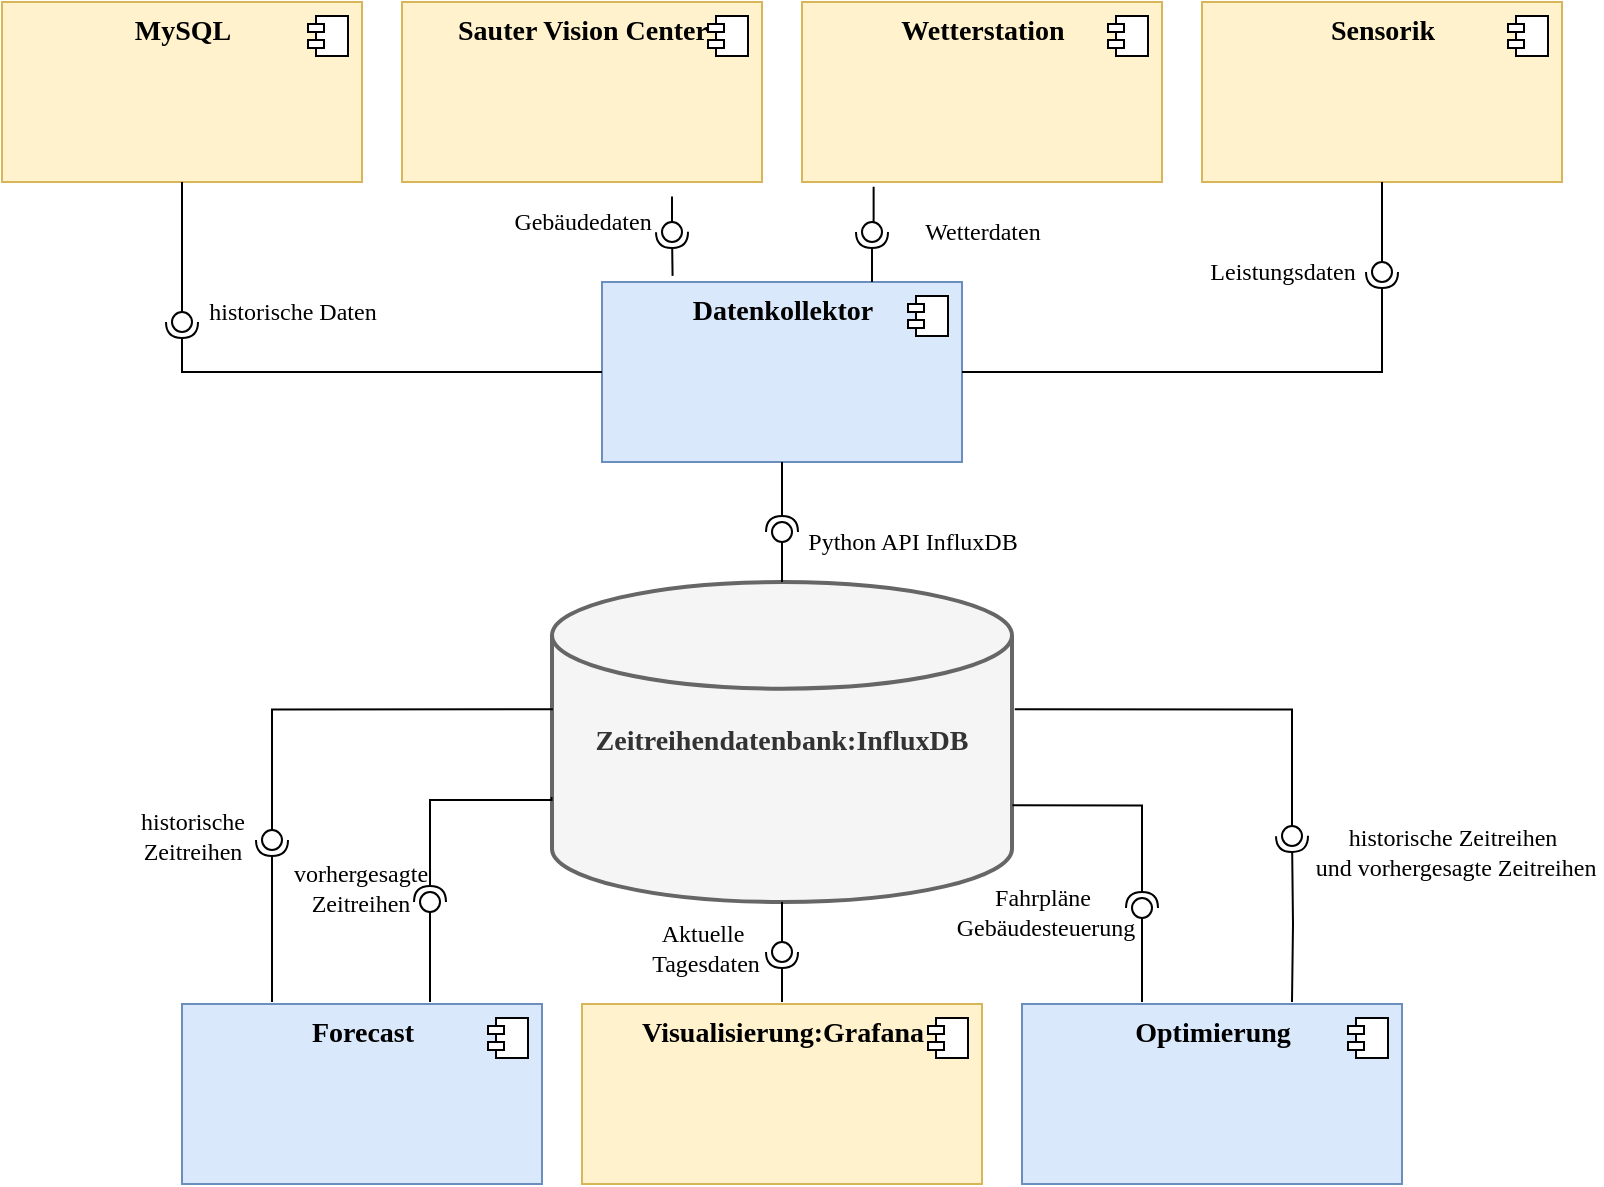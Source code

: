 <mxfile scale="10" border="0">
    <diagram id="aiyQXDXq4j1pHD2lKYrD" name="Page-1">
        <mxGraphModel dx="1804" dy="519" grid="1" gridSize="10" guides="1" tooltips="1" connect="1" arrows="1" fold="1" page="1" pageScale="1" pageWidth="850" pageHeight="1100" math="0" shadow="0">
            <root>
                <mxCell id="0"/>
                <mxCell id="1" parent="0"/>
                <mxCell id="2" value="Visualisierung:Grafana" style="html=1;dropTarget=0;fontFamily=Garamond;fontSize=14;fontStyle=1;verticalAlign=top;fillColor=#fff2cc;strokeColor=#d6b656;" parent="1" vertex="1">
                    <mxGeometry x="240" y="571" width="200" height="90" as="geometry"/>
                </mxCell>
                <mxCell id="3" value="" style="shape=module;jettyWidth=8;jettyHeight=4;fontFamily=Garamond;fontSize=14;fontStyle=1;verticalAlign=top;" parent="2" vertex="1">
                    <mxGeometry x="1" width="20" height="20" relative="1" as="geometry">
                        <mxPoint x="-27" y="7" as="offset"/>
                    </mxGeometry>
                </mxCell>
                <mxCell id="4" value="Forecast" style="html=1;dropTarget=0;fontFamily=Garamond;fontSize=14;fontStyle=1;verticalAlign=top;fillColor=#dae8fc;strokeColor=#6c8ebf;" parent="1" vertex="1">
                    <mxGeometry x="40" y="571" width="180" height="90" as="geometry"/>
                </mxCell>
                <mxCell id="5" value="" style="shape=module;jettyWidth=8;jettyHeight=4;fontFamily=Garamond;fontSize=14;fontStyle=1;verticalAlign=top;" parent="4" vertex="1">
                    <mxGeometry x="1" width="20" height="20" relative="1" as="geometry">
                        <mxPoint x="-27" y="7" as="offset"/>
                    </mxGeometry>
                </mxCell>
                <mxCell id="7" value="Zeitreihendatenbank:InfluxDB" style="strokeWidth=2;html=1;shape=mxgraph.flowchart.database;whiteSpace=wrap;fontFamily=Garamond;fontSize=14;fontStyle=1;verticalAlign=middle;fillColor=#f5f5f5;fontColor=#333333;strokeColor=#666666;" parent="1" vertex="1">
                    <mxGeometry x="225" y="360" width="230" height="160" as="geometry"/>
                </mxCell>
                <mxCell id="8" value="Optimierung" style="html=1;dropTarget=0;fontFamily=Garamond;fontSize=14;fontStyle=1;verticalAlign=top;fillColor=#dae8fc;strokeColor=#6c8ebf;" parent="1" vertex="1">
                    <mxGeometry x="460" y="571" width="190" height="90" as="geometry"/>
                </mxCell>
                <mxCell id="9" value="" style="shape=module;jettyWidth=8;jettyHeight=4;fontFamily=Garamond;fontSize=14;fontStyle=1;verticalAlign=top;" parent="8" vertex="1">
                    <mxGeometry x="1" width="20" height="20" relative="1" as="geometry">
                        <mxPoint x="-27" y="7" as="offset"/>
                    </mxGeometry>
                </mxCell>
                <mxCell id="10" value="Datenkollektor" style="html=1;dropTarget=0;fontFamily=Garamond;fontSize=14;fontStyle=1;verticalAlign=top;fillColor=#dae8fc;strokeColor=#6c8ebf;" parent="1" vertex="1">
                    <mxGeometry x="250" y="210" width="180" height="90" as="geometry"/>
                </mxCell>
                <mxCell id="11" value="" style="shape=module;jettyWidth=8;jettyHeight=4;fontFamily=Garamond;fontSize=14;fontStyle=1;verticalAlign=top;" parent="10" vertex="1">
                    <mxGeometry x="1" width="20" height="20" relative="1" as="geometry">
                        <mxPoint x="-27" y="7" as="offset"/>
                    </mxGeometry>
                </mxCell>
                <mxCell id="12" value="MySQL" style="html=1;dropTarget=0;fontFamily=Garamond;fontSize=14;fontStyle=1;verticalAlign=top;fillColor=#fff2cc;strokeColor=#d6b656;" parent="1" vertex="1">
                    <mxGeometry x="-50" y="70" width="180" height="90" as="geometry"/>
                </mxCell>
                <mxCell id="13" value="" style="shape=module;jettyWidth=8;jettyHeight=4;fontFamily=Garamond;fontSize=14;fontStyle=1;verticalAlign=top;" parent="12" vertex="1">
                    <mxGeometry x="1" width="20" height="20" relative="1" as="geometry">
                        <mxPoint x="-27" y="7" as="offset"/>
                    </mxGeometry>
                </mxCell>
                <mxCell id="14" value="Sauter Vision Center" style="html=1;dropTarget=0;fontFamily=Garamond;fontSize=14;fontStyle=1;verticalAlign=top;fillColor=#fff2cc;strokeColor=#d6b656;" parent="1" vertex="1">
                    <mxGeometry x="150" y="70" width="180" height="90" as="geometry"/>
                </mxCell>
                <mxCell id="15" value="" style="shape=module;jettyWidth=8;jettyHeight=4;fontFamily=Garamond;fontSize=14;fontStyle=1;verticalAlign=top;" parent="14" vertex="1">
                    <mxGeometry x="1" width="20" height="20" relative="1" as="geometry">
                        <mxPoint x="-27" y="7" as="offset"/>
                    </mxGeometry>
                </mxCell>
                <mxCell id="16" value="Wetterstation" style="html=1;dropTarget=0;fontFamily=Garamond;fontSize=14;fontStyle=1;verticalAlign=top;fillColor=#fff2cc;strokeColor=#d6b656;" parent="1" vertex="1">
                    <mxGeometry x="350" y="70" width="180" height="90" as="geometry"/>
                </mxCell>
                <mxCell id="17" value="" style="shape=module;jettyWidth=8;jettyHeight=4;fontFamily=Garamond;fontSize=14;fontStyle=1;verticalAlign=top;" parent="16" vertex="1">
                    <mxGeometry x="1" width="20" height="20" relative="1" as="geometry">
                        <mxPoint x="-27" y="7" as="offset"/>
                    </mxGeometry>
                </mxCell>
                <mxCell id="18" value="Sensorik" style="html=1;dropTarget=0;fontFamily=Garamond;fontSize=14;fontStyle=1;verticalAlign=top;fillColor=#fff2cc;strokeColor=#d6b656;" parent="1" vertex="1">
                    <mxGeometry x="550" y="70" width="180" height="90" as="geometry"/>
                </mxCell>
                <mxCell id="19" value="" style="shape=module;jettyWidth=8;jettyHeight=4;fontFamily=Garamond;fontSize=14;fontStyle=1;verticalAlign=top;" parent="18" vertex="1">
                    <mxGeometry x="1" width="20" height="20" relative="1" as="geometry">
                        <mxPoint x="-27" y="7" as="offset"/>
                    </mxGeometry>
                </mxCell>
                <mxCell id="29" value="" style="rounded=0;orthogonalLoop=1;jettySize=auto;html=1;endArrow=none;endFill=0;sketch=0;sourcePerimeterSpacing=0;targetPerimeterSpacing=0;edgeStyle=orthogonalEdgeStyle;fontFamily=Garamond;" edge="1" target="31" parent="1">
                    <mxGeometry relative="1" as="geometry">
                        <mxPoint x="640" y="160" as="sourcePoint"/>
                        <Array as="points">
                            <mxPoint x="640" y="160"/>
                            <mxPoint x="640" y="180"/>
                            <mxPoint x="705" y="180"/>
                        </Array>
                    </mxGeometry>
                </mxCell>
                <mxCell id="30" value="" style="rounded=0;orthogonalLoop=1;jettySize=auto;html=1;endArrow=halfCircle;endFill=0;entryX=0.5;entryY=0.5;endSize=6;strokeWidth=1;sketch=0;exitX=1;exitY=0.5;exitDx=0;exitDy=0;edgeStyle=orthogonalEdgeStyle;fontFamily=Garamond;" edge="1" target="31" parent="1" source="10">
                    <mxGeometry relative="1" as="geometry">
                        <mxPoint x="580" y="235" as="sourcePoint"/>
                        <Array as="points">
                            <mxPoint x="640" y="255"/>
                        </Array>
                    </mxGeometry>
                </mxCell>
                <mxCell id="31" value="" style="ellipse;whiteSpace=wrap;html=1;align=center;aspect=fixed;resizable=0;points=[];outlineConnect=0;sketch=0;fontFamily=Garamond;" vertex="1" parent="1">
                    <mxGeometry x="635" y="200" width="10" height="10" as="geometry"/>
                </mxCell>
                <mxCell id="33" value="" style="rounded=0;orthogonalLoop=1;jettySize=auto;html=1;endArrow=none;endFill=0;sketch=0;sourcePerimeterSpacing=0;targetPerimeterSpacing=0;exitX=0.199;exitY=1.026;exitDx=0;exitDy=0;edgeStyle=orthogonalEdgeStyle;fontFamily=Garamond;exitPerimeter=0;" edge="1" target="35" parent="1" source="16">
                    <mxGeometry relative="1" as="geometry">
                        <mxPoint x="515" y="215" as="sourcePoint"/>
                        <Array as="points"/>
                    </mxGeometry>
                </mxCell>
                <mxCell id="34" value="" style="rounded=0;orthogonalLoop=1;jettySize=auto;html=1;endArrow=halfCircle;endFill=0;entryX=0.5;entryY=0.5;endSize=6;strokeWidth=1;sketch=0;edgeStyle=orthogonalEdgeStyle;fontFamily=Garamond;exitX=0.75;exitY=0;exitDx=0;exitDy=0;" edge="1" target="35" parent="1" source="10">
                    <mxGeometry relative="1" as="geometry">
                        <mxPoint x="385" y="207" as="sourcePoint"/>
                        <Array as="points"/>
                    </mxGeometry>
                </mxCell>
                <mxCell id="35" value="" style="ellipse;whiteSpace=wrap;html=1;align=center;aspect=fixed;resizable=0;points=[];outlineConnect=0;sketch=0;fontFamily=Garamond;" vertex="1" parent="1">
                    <mxGeometry x="380" y="180" width="10" height="10" as="geometry"/>
                </mxCell>
                <mxCell id="36" value="" style="rounded=0;orthogonalLoop=1;jettySize=auto;html=1;endArrow=none;endFill=0;sketch=0;sourcePerimeterSpacing=0;targetPerimeterSpacing=0;exitX=0.75;exitY=1.08;exitDx=0;exitDy=0;fontFamily=Garamond;exitPerimeter=0;" edge="1" target="38" parent="1" source="14">
                    <mxGeometry relative="1" as="geometry">
                        <mxPoint x="390" y="215" as="sourcePoint"/>
                    </mxGeometry>
                </mxCell>
                <mxCell id="37" value="" style="rounded=0;orthogonalLoop=1;jettySize=auto;html=1;endArrow=halfCircle;endFill=0;entryX=0.5;entryY=0.5;endSize=6;strokeWidth=1;sketch=0;exitX=0.196;exitY=-0.034;exitDx=0;exitDy=0;fontFamily=Garamond;exitPerimeter=0;" edge="1" target="38" parent="1" source="10">
                    <mxGeometry relative="1" as="geometry">
                        <mxPoint x="430" y="215" as="sourcePoint"/>
                    </mxGeometry>
                </mxCell>
                <mxCell id="38" value="" style="ellipse;whiteSpace=wrap;html=1;align=center;aspect=fixed;resizable=0;points=[];outlineConnect=0;sketch=0;fontFamily=Garamond;" vertex="1" parent="1">
                    <mxGeometry x="280" y="180" width="10" height="10" as="geometry"/>
                </mxCell>
                <mxCell id="40" value="" style="rounded=0;orthogonalLoop=1;jettySize=auto;html=1;endArrow=none;endFill=0;sketch=0;sourcePerimeterSpacing=0;targetPerimeterSpacing=0;exitX=0.5;exitY=1;exitDx=0;exitDy=0;edgeStyle=orthogonalEdgeStyle;fontFamily=Garamond;" edge="1" target="42" parent="1" source="12">
                    <mxGeometry relative="1" as="geometry">
                        <mxPoint x="144" y="188" as="sourcePoint"/>
                        <Array as="points">
                            <mxPoint x="40" y="190"/>
                            <mxPoint x="40" y="190"/>
                        </Array>
                    </mxGeometry>
                </mxCell>
                <mxCell id="41" value="" style="rounded=0;orthogonalLoop=1;jettySize=auto;html=1;endArrow=halfCircle;endFill=0;entryX=0.5;entryY=0.5;endSize=6;strokeWidth=1;sketch=0;exitX=0;exitY=0.5;exitDx=0;exitDy=0;edgeStyle=orthogonalEdgeStyle;fontFamily=Garamond;" edge="1" target="42" parent="1" source="10">
                    <mxGeometry relative="1" as="geometry">
                        <mxPoint x="184" y="188" as="sourcePoint"/>
                        <Array as="points">
                            <mxPoint x="40" y="255"/>
                        </Array>
                    </mxGeometry>
                </mxCell>
                <mxCell id="42" value="" style="ellipse;whiteSpace=wrap;html=1;align=center;aspect=fixed;resizable=0;points=[];outlineConnect=0;sketch=0;fontFamily=Garamond;" vertex="1" parent="1">
                    <mxGeometry x="35" y="225" width="10" height="10" as="geometry"/>
                </mxCell>
                <mxCell id="43" value="" style="rounded=0;orthogonalLoop=1;jettySize=auto;html=1;endArrow=none;endFill=0;sketch=0;sourcePerimeterSpacing=0;targetPerimeterSpacing=0;exitX=0.5;exitY=1;exitDx=0;exitDy=0;exitPerimeter=0;fontFamily=Garamond;" edge="1" target="45" parent="1" source="7">
                    <mxGeometry relative="1" as="geometry">
                        <mxPoint x="340" y="570" as="sourcePoint"/>
                    </mxGeometry>
                </mxCell>
                <mxCell id="44" value="" style="rounded=0;orthogonalLoop=1;jettySize=auto;html=1;endArrow=halfCircle;endFill=0;entryX=0.5;entryY=0.5;endSize=6;strokeWidth=1;sketch=0;fontFamily=Garamond;" edge="1" target="45" parent="1">
                    <mxGeometry relative="1" as="geometry">
                        <mxPoint x="340" y="570" as="sourcePoint"/>
                    </mxGeometry>
                </mxCell>
                <mxCell id="45" value="" style="ellipse;whiteSpace=wrap;html=1;align=center;aspect=fixed;resizable=0;points=[];outlineConnect=0;sketch=0;fontFamily=Garamond;" vertex="1" parent="1">
                    <mxGeometry x="335" y="540" width="10" height="10" as="geometry"/>
                </mxCell>
                <mxCell id="46" value="" style="rounded=0;orthogonalLoop=1;jettySize=auto;html=1;endArrow=none;endFill=0;sketch=0;sourcePerimeterSpacing=0;targetPerimeterSpacing=0;exitX=0.5;exitY=0;exitDx=0;exitDy=0;exitPerimeter=0;fontFamily=Garamond;" edge="1" target="48" parent="1" source="7">
                    <mxGeometry relative="1" as="geometry">
                        <mxPoint x="410" y="345" as="sourcePoint"/>
                    </mxGeometry>
                </mxCell>
                <mxCell id="47" value="" style="rounded=0;orthogonalLoop=1;jettySize=auto;html=1;endArrow=halfCircle;endFill=0;entryX=0.5;entryY=0.5;endSize=6;strokeWidth=1;sketch=0;fontFamily=Garamond;" edge="1" target="48" parent="1">
                    <mxGeometry relative="1" as="geometry">
                        <mxPoint x="340" y="300" as="sourcePoint"/>
                    </mxGeometry>
                </mxCell>
                <mxCell id="48" value="" style="ellipse;whiteSpace=wrap;html=1;align=center;aspect=fixed;resizable=0;points=[];outlineConnect=0;sketch=0;fontFamily=Garamond;" vertex="1" parent="1">
                    <mxGeometry x="335" y="330" width="10" height="10" as="geometry"/>
                </mxCell>
                <mxCell id="49" value="" style="rounded=0;orthogonalLoop=1;jettySize=auto;html=1;endArrow=none;endFill=0;sketch=0;sourcePerimeterSpacing=0;targetPerimeterSpacing=0;edgeStyle=orthogonalEdgeStyle;fontFamily=Garamond;" edge="1" target="51" parent="1">
                    <mxGeometry relative="1" as="geometry">
                        <mxPoint x="164" y="570" as="sourcePoint"/>
                        <Array as="points">
                            <mxPoint x="164" y="550"/>
                            <mxPoint x="164" y="550"/>
                        </Array>
                    </mxGeometry>
                </mxCell>
                <mxCell id="50" value="" style="rounded=0;orthogonalLoop=1;jettySize=auto;html=1;endArrow=halfCircle;endFill=0;entryX=0.5;entryY=0.5;endSize=6;strokeWidth=1;sketch=0;edgeStyle=orthogonalEdgeStyle;exitX=-0.001;exitY=0.672;exitDx=0;exitDy=0;exitPerimeter=0;fontFamily=Garamond;" edge="1" target="51" parent="1" source="7">
                    <mxGeometry relative="1" as="geometry">
                        <mxPoint x="210" y="469" as="sourcePoint"/>
                        <Array as="points">
                            <mxPoint x="225" y="469"/>
                            <mxPoint x="164" y="469"/>
                        </Array>
                    </mxGeometry>
                </mxCell>
                <mxCell id="51" value="" style="ellipse;whiteSpace=wrap;html=1;align=center;aspect=fixed;resizable=0;points=[];outlineConnect=0;sketch=0;gradientColor=#ffffff;fontFamily=Garamond;" vertex="1" parent="1">
                    <mxGeometry x="159" y="515" width="10" height="10" as="geometry"/>
                </mxCell>
                <mxCell id="53" value="" style="rounded=0;orthogonalLoop=1;jettySize=auto;html=1;endArrow=none;endFill=0;sketch=0;sourcePerimeterSpacing=0;targetPerimeterSpacing=0;exitX=0.002;exitY=0.398;exitDx=0;exitDy=0;exitPerimeter=0;edgeStyle=orthogonalEdgeStyle;fontFamily=Garamond;" edge="1" target="55" parent="1" source="7">
                    <mxGeometry relative="1" as="geometry">
                        <mxPoint x="410" y="465" as="sourcePoint"/>
                        <Array as="points">
                            <mxPoint x="85" y="424"/>
                        </Array>
                    </mxGeometry>
                </mxCell>
                <mxCell id="54" value="" style="rounded=0;orthogonalLoop=1;jettySize=auto;html=1;endArrow=halfCircle;endFill=0;entryX=0.5;entryY=0.5;endSize=6;strokeWidth=1;sketch=0;edgeStyle=orthogonalEdgeStyle;fontFamily=Garamond;" edge="1" target="55" parent="1">
                    <mxGeometry relative="1" as="geometry">
                        <mxPoint x="85" y="570" as="sourcePoint"/>
                        <Array as="points">
                            <mxPoint x="85" y="570"/>
                        </Array>
                    </mxGeometry>
                </mxCell>
                <mxCell id="55" value="" style="ellipse;whiteSpace=wrap;html=1;align=center;aspect=fixed;resizable=0;points=[];outlineConnect=0;sketch=0;gradientColor=#ffffff;fontFamily=Garamond;" vertex="1" parent="1">
                    <mxGeometry x="80" y="484" width="10" height="10" as="geometry"/>
                </mxCell>
                <mxCell id="59" value="" style="rounded=0;orthogonalLoop=1;jettySize=auto;html=1;endArrow=none;endFill=0;sketch=0;sourcePerimeterSpacing=0;targetPerimeterSpacing=0;exitX=1.006;exitY=0.398;exitDx=0;exitDy=0;exitPerimeter=0;edgeStyle=orthogonalEdgeStyle;fontFamily=Garamond;" edge="1" target="61" parent="1" source="7">
                    <mxGeometry relative="1" as="geometry">
                        <mxPoint x="620" y="425" as="sourcePoint"/>
                        <Array as="points">
                            <mxPoint x="595" y="424"/>
                        </Array>
                    </mxGeometry>
                </mxCell>
                <mxCell id="60" value="" style="rounded=0;orthogonalLoop=1;jettySize=auto;html=1;endArrow=halfCircle;endFill=0;entryX=0.5;entryY=0.5;endSize=6;strokeWidth=1;sketch=0;edgeStyle=orthogonalEdgeStyle;fontFamily=Garamond;" edge="1" target="61" parent="1">
                    <mxGeometry relative="1" as="geometry">
                        <mxPoint x="595" y="570" as="sourcePoint"/>
                    </mxGeometry>
                </mxCell>
                <mxCell id="61" value="" style="ellipse;whiteSpace=wrap;html=1;align=center;aspect=fixed;resizable=0;points=[];outlineConnect=0;sketch=0;gradientColor=#ffffff;fontFamily=Garamond;" vertex="1" parent="1">
                    <mxGeometry x="590" y="482" width="10" height="10" as="geometry"/>
                </mxCell>
                <mxCell id="66" value="" style="rounded=0;orthogonalLoop=1;jettySize=auto;html=1;endArrow=none;endFill=0;sketch=0;sourcePerimeterSpacing=0;targetPerimeterSpacing=0;fontFamily=Garamond;" edge="1" target="68" parent="1">
                    <mxGeometry relative="1" as="geometry">
                        <mxPoint x="520" y="570" as="sourcePoint"/>
                    </mxGeometry>
                </mxCell>
                <mxCell id="67" value="" style="rounded=0;orthogonalLoop=1;jettySize=auto;html=1;endArrow=halfCircle;endFill=0;entryX=0.5;entryY=0.5;endSize=6;strokeWidth=1;sketch=0;exitX=1.001;exitY=0.698;exitDx=0;exitDy=0;exitPerimeter=0;edgeStyle=orthogonalEdgeStyle;fontFamily=Garamond;" edge="1" target="68" parent="1" source="7">
                    <mxGeometry relative="1" as="geometry">
                        <mxPoint x="540" y="515" as="sourcePoint"/>
                        <Array as="points">
                            <mxPoint x="520" y="472"/>
                        </Array>
                    </mxGeometry>
                </mxCell>
                <mxCell id="68" value="" style="ellipse;whiteSpace=wrap;html=1;align=center;aspect=fixed;resizable=0;points=[];outlineConnect=0;sketch=0;gradientColor=#ffffff;fontFamily=Garamond;" vertex="1" parent="1">
                    <mxGeometry x="515" y="518" width="10" height="10" as="geometry"/>
                </mxCell>
                <mxCell id="69" value="historische&lt;br&gt;Zeitreihen" style="text;html=1;align=center;verticalAlign=middle;resizable=0;points=[];autosize=1;strokeColor=none;fillColor=none;fontFamily=Garamond;" vertex="1" parent="1">
                    <mxGeometry x="10" y="472" width="70" height="30" as="geometry"/>
                </mxCell>
                <mxCell id="70" value="vorhergesagte&lt;br&gt;Zeitreihen" style="text;html=1;align=center;verticalAlign=middle;resizable=0;points=[];autosize=1;strokeColor=none;fillColor=none;fontFamily=Garamond;" vertex="1" parent="1">
                    <mxGeometry x="89" y="498" width="80" height="30" as="geometry"/>
                </mxCell>
                <mxCell id="71" value="Aktuelle&lt;br&gt;&amp;nbsp;Tagesdaten" style="text;html=1;align=center;verticalAlign=middle;resizable=0;points=[];autosize=1;strokeColor=none;fillColor=none;fontFamily=Garamond;" vertex="1" parent="1">
                    <mxGeometry x="265" y="528" width="70" height="30" as="geometry"/>
                </mxCell>
                <mxCell id="72" value="Python API InfluxDB" style="text;html=1;align=center;verticalAlign=middle;resizable=0;points=[];autosize=1;strokeColor=none;fillColor=none;fontFamily=Garamond;" vertex="1" parent="1">
                    <mxGeometry x="345" y="330" width="120" height="20" as="geometry"/>
                </mxCell>
                <mxCell id="73" value="Fahrpläne&lt;br&gt;&amp;nbsp;Gebäudesteuerung" style="text;html=1;align=center;verticalAlign=middle;resizable=0;points=[];autosize=1;strokeColor=none;fillColor=none;fontFamily=Garamond;" vertex="1" parent="1">
                    <mxGeometry x="415" y="510" width="110" height="30" as="geometry"/>
                </mxCell>
                <mxCell id="74" value="historische Zeitreihen&lt;br&gt;&amp;nbsp;und vorhergesagte Zeitreihen" style="text;html=1;align=center;verticalAlign=middle;resizable=0;points=[];autosize=1;strokeColor=none;fillColor=none;fontFamily=Garamond;" vertex="1" parent="1">
                    <mxGeometry x="600" y="480" width="150" height="30" as="geometry"/>
                </mxCell>
                <mxCell id="75" value="Leistungsdaten" style="text;html=1;align=center;verticalAlign=middle;resizable=0;points=[];autosize=1;strokeColor=none;fillColor=none;fontFamily=Garamond;" vertex="1" parent="1">
                    <mxGeometry x="545" y="195" width="90" height="20" as="geometry"/>
                </mxCell>
                <mxCell id="76" value="Wetterdaten" style="text;html=1;align=center;verticalAlign=middle;resizable=0;points=[];autosize=1;strokeColor=none;fillColor=none;fontFamily=Garamond;" vertex="1" parent="1">
                    <mxGeometry x="405" y="175" width="70" height="20" as="geometry"/>
                </mxCell>
                <mxCell id="77" value="Gebäudedaten" style="text;html=1;align=center;verticalAlign=middle;resizable=0;points=[];autosize=1;strokeColor=none;fillColor=none;fontFamily=Garamond;" vertex="1" parent="1">
                    <mxGeometry x="200" y="170" width="80" height="20" as="geometry"/>
                </mxCell>
                <mxCell id="78" value="historische Daten" style="text;html=1;align=center;verticalAlign=middle;resizable=0;points=[];autosize=1;strokeColor=none;fillColor=none;fontFamily=Garamond;" vertex="1" parent="1">
                    <mxGeometry x="45" y="215" width="100" height="20" as="geometry"/>
                </mxCell>
            </root>
        </mxGraphModel>
    </diagram>
</mxfile>